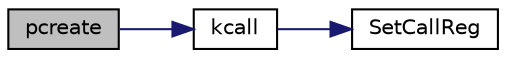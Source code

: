 digraph "pcreate"
{
 // LATEX_PDF_SIZE
  edge [fontname="Helvetica",fontsize="10",labelfontname="Helvetica",labelfontsize="10"];
  node [fontname="Helvetica",fontsize="10",shape=record];
  rankdir="LR";
  Node1 [label="pcreate",height=0.2,width=0.4,color="black", fillcolor="grey75", style="filled", fontcolor="black",tooltip="Requests the creation and registration of a new process in kernel space."];
  Node1 -> Node2 [color="midnightblue",fontsize="10",style="solid"];
  Node2 [label="kcall",height=0.2,width=0.4,color="black", fillcolor="white", style="filled",URL="$calls_8c.html#a84f7c9fb55cbe7f8924be7b30eef3926",tooltip="Sets up the kernel call and gives CPU control to the kernel to service the call."];
  Node2 -> Node3 [color="midnightblue",fontsize="10",style="solid"];
  Node3 [label="SetCallReg",height=0.2,width=0.4,color="black", fillcolor="white", style="filled",URL="$k__cpu_8c.html#a49e8ab7828a8458da2c0a7115ceb5076",tooltip="Sets the designated kernel call register with a pointer to a kernel call structure."];
}
